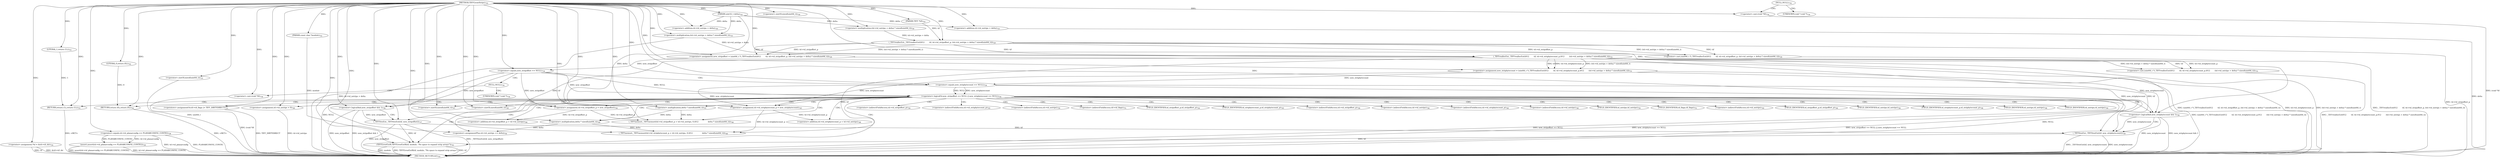 digraph "TIFFGrowStrips" {  
"32417" [label = <(METHOD,TIFFGrowStrips)<SUB>722</SUB>> ]
"32563" [label = <(METHOD_RETURN,int)<SUB>722</SUB>> ]
"32418" [label = <(PARAM,TIFF *tif)<SUB>722</SUB>> ]
"32419" [label = <(PARAM,uint32_t delta)<SUB>722</SUB>> ]
"32420" [label = <(PARAM,const char *module)<SUB>722</SUB>> ]
"32423" [label = <(&lt;operator&gt;.assignment,*td = &amp;tif-&gt;tif_dir)<SUB>724</SUB>> ]
"32431" [label = <(assert,assert(td-&gt;td_planarconfig == PLANARCONFIG_CONTIG))<SUB>728</SUB>> ]
"32437" [label = <(&lt;operator&gt;.assignment,new_stripoffset = (uint64_t *)_TIFFreallocExt(\012        tif, td-&gt;td_stripoffset_p, (td-&gt;td_nstrips + delta) * sizeof(uint64_t)))<SUB>729</SUB>> ]
"32454" [label = <(&lt;operator&gt;.assignment,new_stripbytecount = (uint64_t *)_TIFFreallocExt(\012        tif, td-&gt;td_stripbytecount_p,\012        (td-&gt;td_nstrips + delta) * sizeof(uint64_t)))<SUB>731</SUB>> ]
"32515" [label = <(&lt;operator&gt;.assignment,td-&gt;td_stripoffset_p = new_stripoffset)<SUB>744</SUB>> ]
"32520" [label = <(&lt;operator&gt;.assignment,td-&gt;td_stripbytecount_p = new_stripbytecount)<SUB>745</SUB>> ]
"32525" [label = <(_TIFFmemset,_TIFFmemset(td-&gt;td_stripoffset_p + td-&gt;td_nstrips, 0,\012                delta * sizeof(uint64_t)))<SUB>746</SUB>> ]
"32538" [label = <(_TIFFmemset,_TIFFmemset(td-&gt;td_stripbytecount_p + td-&gt;td_nstrips, 0,\012                delta * sizeof(uint64_t)))<SUB>748</SUB>> ]
"32551" [label = <(&lt;operator&gt;.assignmentPlus,td-&gt;td_nstrips += delta)<SUB>750</SUB>> ]
"32556" [label = <(&lt;operators&gt;.assignmentOr,tif-&gt;tif_flags |= TIFF_DIRTYDIRECT)<SUB>751</SUB>> ]
"32561" [label = <(RETURN,return (1);,return (1);)<SUB>753</SUB>> ]
"32472" [label = <(&lt;operator&gt;.logicalOr,new_stripoffset == NULL || new_stripbytecount == NULL)<SUB>734</SUB>> ]
"32562" [label = <(LITERAL,1,return (1);)<SUB>753</SUB>> ]
"32432" [label = <(&lt;operator&gt;.equals,td-&gt;td_planarconfig == PLANARCONFIG_CONTIG)<SUB>728</SUB>> ]
"32439" [label = <(&lt;operator&gt;.cast,(uint64_t *)_TIFFreallocExt(\012        tif, td-&gt;td_stripoffset_p, (td-&gt;td_nstrips + delta) * sizeof(uint64_t)))<SUB>729</SUB>> ]
"32456" [label = <(&lt;operator&gt;.cast,(uint64_t *)_TIFFreallocExt(\012        tif, td-&gt;td_stripbytecount_p,\012        (td-&gt;td_nstrips + delta) * sizeof(uint64_t)))<SUB>731</SUB>> ]
"32504" [label = <(&lt;operator&gt;.assignment,td-&gt;td_nstrips = 0)<SUB>740</SUB>> ]
"32509" [label = <(TIFFErrorExtR,TIFFErrorExtR(tif, module, &quot;No space to expand strip arrays&quot;))<SUB>741</SUB>> ]
"32513" [label = <(RETURN,return (0);,return (0);)<SUB>742</SUB>> ]
"32526" [label = <(&lt;operator&gt;.addition,td-&gt;td_stripoffset_p + td-&gt;td_nstrips)<SUB>746</SUB>> ]
"32534" [label = <(&lt;operator&gt;.multiplication,delta * sizeof(uint64_t))<SUB>747</SUB>> ]
"32539" [label = <(&lt;operator&gt;.addition,td-&gt;td_stripbytecount_p + td-&gt;td_nstrips)<SUB>748</SUB>> ]
"32547" [label = <(&lt;operator&gt;.multiplication,delta * sizeof(uint64_t))<SUB>749</SUB>> ]
"32441" [label = <(_TIFFreallocExt,_TIFFreallocExt(\012        tif, td-&gt;td_stripoffset_p, (td-&gt;td_nstrips + delta) * sizeof(uint64_t)))<SUB>729</SUB>> ]
"32458" [label = <(_TIFFreallocExt,_TIFFreallocExt(\012        tif, td-&gt;td_stripbytecount_p,\012        (td-&gt;td_nstrips + delta) * sizeof(uint64_t)))<SUB>731</SUB>> ]
"32473" [label = <(&lt;operator&gt;.equals,new_stripoffset == NULL)<SUB>734</SUB>> ]
"32480" [label = <(&lt;operator&gt;.equals,new_stripbytecount == NULL)<SUB>734</SUB>> ]
"32489" [label = <(&lt;operator&gt;.logicalAnd,new_stripoffset &amp;&amp; 1)<SUB>736</SUB>> ]
"32497" [label = <(&lt;operator&gt;.logicalAnd,new_stripbytecount &amp;&amp; 1)<SUB>738</SUB>> ]
"32514" [label = <(LITERAL,0,return (0);)<SUB>742</SUB>> ]
"32536" [label = <(&lt;operator&gt;.sizeOf,sizeof(uint64_t))<SUB>747</SUB>> ]
"32549" [label = <(&lt;operator&gt;.sizeOf,sizeof(uint64_t))<SUB>749</SUB>> ]
"32446" [label = <(&lt;operator&gt;.multiplication,(td-&gt;td_nstrips + delta) * sizeof(uint64_t))<SUB>730</SUB>> ]
"32463" [label = <(&lt;operator&gt;.multiplication,(td-&gt;td_nstrips + delta) * sizeof(uint64_t))<SUB>733</SUB>> ]
"32493" [label = <(_TIFFfreeExt,_TIFFfreeExt(tif, new_stripoffset))<SUB>737</SUB>> ]
"32501" [label = <(_TIFFfreeExt,_TIFFfreeExt(tif, new_stripbytecount))<SUB>739</SUB>> ]
"32447" [label = <(&lt;operator&gt;.addition,td-&gt;td_nstrips + delta)<SUB>730</SUB>> ]
"32452" [label = <(&lt;operator&gt;.sizeOf,sizeof(uint64_t))<SUB>730</SUB>> ]
"32464" [label = <(&lt;operator&gt;.addition,td-&gt;td_nstrips + delta)<SUB>733</SUB>> ]
"32469" [label = <(&lt;operator&gt;.sizeOf,sizeof(uint64_t))<SUB>733</SUB>> ]
"32477" [label = <(&lt;operator&gt;.cast,(void *)0)<SUB>734</SUB>> ]
"32484" [label = <(&lt;operator&gt;.cast,(void *)0)<SUB>734</SUB>> ]
"32516" [label = <(&lt;operator&gt;.indirectFieldAccess,td-&gt;td_stripoffset_p)<SUB>744</SUB>> ]
"32521" [label = <(&lt;operator&gt;.indirectFieldAccess,td-&gt;td_stripbytecount_p)<SUB>745</SUB>> ]
"32552" [label = <(&lt;operator&gt;.indirectFieldAccess,td-&gt;td_nstrips)<SUB>750</SUB>> ]
"32557" [label = <(&lt;operator&gt;.indirectFieldAccess,tif-&gt;tif_flags)<SUB>751</SUB>> ]
"32518" [label = <(FIELD_IDENTIFIER,td_stripoffset_p,td_stripoffset_p)<SUB>744</SUB>> ]
"32523" [label = <(FIELD_IDENTIFIER,td_stripbytecount_p,td_stripbytecount_p)<SUB>745</SUB>> ]
"32527" [label = <(&lt;operator&gt;.indirectFieldAccess,td-&gt;td_stripoffset_p)<SUB>746</SUB>> ]
"32530" [label = <(&lt;operator&gt;.indirectFieldAccess,td-&gt;td_nstrips)<SUB>746</SUB>> ]
"32540" [label = <(&lt;operator&gt;.indirectFieldAccess,td-&gt;td_stripbytecount_p)<SUB>748</SUB>> ]
"32543" [label = <(&lt;operator&gt;.indirectFieldAccess,td-&gt;td_nstrips)<SUB>748</SUB>> ]
"32554" [label = <(FIELD_IDENTIFIER,td_nstrips,td_nstrips)<SUB>750</SUB>> ]
"32559" [label = <(FIELD_IDENTIFIER,tif_flags,tif_flags)<SUB>751</SUB>> ]
"32475" [label = <(NULL,NULL)<SUB>734</SUB>> ]
"32482" [label = <(NULL,NULL)<SUB>734</SUB>> ]
"32505" [label = <(&lt;operator&gt;.indirectFieldAccess,td-&gt;td_nstrips)<SUB>740</SUB>> ]
"32529" [label = <(FIELD_IDENTIFIER,td_stripoffset_p,td_stripoffset_p)<SUB>746</SUB>> ]
"32532" [label = <(FIELD_IDENTIFIER,td_nstrips,td_nstrips)<SUB>746</SUB>> ]
"32542" [label = <(FIELD_IDENTIFIER,td_stripbytecount_p,td_stripbytecount_p)<SUB>748</SUB>> ]
"32545" [label = <(FIELD_IDENTIFIER,td_nstrips,td_nstrips)<SUB>748</SUB>> ]
"32507" [label = <(FIELD_IDENTIFIER,td_nstrips,td_nstrips)<SUB>740</SUB>> ]
"32478" [label = <(UNKNOWN,void *,void *)<SUB>734</SUB>> ]
"32485" [label = <(UNKNOWN,void *,void *)<SUB>734</SUB>> ]
  "32561" -> "32563"  [ label = "DDG: &lt;RET&gt;"] 
  "32513" -> "32563"  [ label = "DDG: &lt;RET&gt;"] 
  "32423" -> "32563"  [ label = "DDG: td"] 
  "32423" -> "32563"  [ label = "DDG: &amp;tif-&gt;tif_dir"] 
  "32432" -> "32563"  [ label = "DDG: td-&gt;td_planarconfig"] 
  "32431" -> "32563"  [ label = "DDG: td-&gt;td_planarconfig == PLANARCONFIG_CONTIG"] 
  "32431" -> "32563"  [ label = "DDG: assert(td-&gt;td_planarconfig == PLANARCONFIG_CONTIG)"] 
  "32441" -> "32563"  [ label = "DDG: td-&gt;td_stripoffset_p"] 
  "32439" -> "32563"  [ label = "DDG: _TIFFreallocExt(\012        tif, td-&gt;td_stripoffset_p, (td-&gt;td_nstrips + delta) * sizeof(uint64_t))"] 
  "32437" -> "32563"  [ label = "DDG: (uint64_t *)_TIFFreallocExt(\012        tif, td-&gt;td_stripoffset_p, (td-&gt;td_nstrips + delta) * sizeof(uint64_t))"] 
  "32458" -> "32563"  [ label = "DDG: td-&gt;td_stripbytecount_p"] 
  "32464" -> "32563"  [ label = "DDG: delta"] 
  "32463" -> "32563"  [ label = "DDG: td-&gt;td_nstrips + delta"] 
  "32469" -> "32563"  [ label = "DDG: uint64_t"] 
  "32458" -> "32563"  [ label = "DDG: (td-&gt;td_nstrips + delta) * sizeof(uint64_t)"] 
  "32456" -> "32563"  [ label = "DDG: _TIFFreallocExt(\012        tif, td-&gt;td_stripbytecount_p,\012        (td-&gt;td_nstrips + delta) * sizeof(uint64_t))"] 
  "32454" -> "32563"  [ label = "DDG: (uint64_t *)_TIFFreallocExt(\012        tif, td-&gt;td_stripbytecount_p,\012        (td-&gt;td_nstrips + delta) * sizeof(uint64_t))"] 
  "32473" -> "32563"  [ label = "DDG: NULL"] 
  "32477" -> "32563"  [ label = "DDG: (void *)0"] 
  "32472" -> "32563"  [ label = "DDG: new_stripoffset == NULL"] 
  "32480" -> "32563"  [ label = "DDG: NULL"] 
  "32484" -> "32563"  [ label = "DDG: (void *)0"] 
  "32472" -> "32563"  [ label = "DDG: new_stripbytecount == NULL"] 
  "32472" -> "32563"  [ label = "DDG: new_stripoffset == NULL || new_stripbytecount == NULL"] 
  "32489" -> "32563"  [ label = "DDG: new_stripoffset"] 
  "32489" -> "32563"  [ label = "DDG: new_stripoffset &amp;&amp; 1"] 
  "32493" -> "32563"  [ label = "DDG: new_stripoffset"] 
  "32493" -> "32563"  [ label = "DDG: _TIFFfreeExt(tif, new_stripoffset)"] 
  "32497" -> "32563"  [ label = "DDG: new_stripbytecount"] 
  "32497" -> "32563"  [ label = "DDG: new_stripbytecount &amp;&amp; 1"] 
  "32501" -> "32563"  [ label = "DDG: new_stripbytecount"] 
  "32501" -> "32563"  [ label = "DDG: _TIFFfreeExt(tif, new_stripbytecount)"] 
  "32504" -> "32563"  [ label = "DDG: td-&gt;td_nstrips"] 
  "32509" -> "32563"  [ label = "DDG: tif"] 
  "32509" -> "32563"  [ label = "DDG: module"] 
  "32509" -> "32563"  [ label = "DDG: TIFFErrorExtR(tif, module, &quot;No space to expand strip arrays&quot;)"] 
  "32432" -> "32563"  [ label = "DDG: PLANARCONFIG_CONTIG"] 
  "32556" -> "32563"  [ label = "DDG: TIFF_DIRTYDIRECT"] 
  "32417" -> "32418"  [ label = "DDG: "] 
  "32417" -> "32419"  [ label = "DDG: "] 
  "32417" -> "32420"  [ label = "DDG: "] 
  "32441" -> "32437"  [ label = "DDG: tif"] 
  "32441" -> "32437"  [ label = "DDG: td-&gt;td_stripoffset_p"] 
  "32441" -> "32437"  [ label = "DDG: (td-&gt;td_nstrips + delta) * sizeof(uint64_t)"] 
  "32458" -> "32454"  [ label = "DDG: tif"] 
  "32458" -> "32454"  [ label = "DDG: td-&gt;td_stripbytecount_p"] 
  "32458" -> "32454"  [ label = "DDG: (td-&gt;td_nstrips + delta) * sizeof(uint64_t)"] 
  "32473" -> "32515"  [ label = "DDG: new_stripoffset"] 
  "32417" -> "32515"  [ label = "DDG: "] 
  "32454" -> "32520"  [ label = "DDG: new_stripbytecount"] 
  "32480" -> "32520"  [ label = "DDG: new_stripbytecount"] 
  "32417" -> "32520"  [ label = "DDG: "] 
  "32547" -> "32551"  [ label = "DDG: delta"] 
  "32417" -> "32551"  [ label = "DDG: "] 
  "32417" -> "32556"  [ label = "DDG: "] 
  "32562" -> "32561"  [ label = "DDG: 1"] 
  "32417" -> "32561"  [ label = "DDG: "] 
  "32417" -> "32423"  [ label = "DDG: "] 
  "32432" -> "32431"  [ label = "DDG: td-&gt;td_planarconfig"] 
  "32432" -> "32431"  [ label = "DDG: PLANARCONFIG_CONTIG"] 
  "32417" -> "32437"  [ label = "DDG: "] 
  "32417" -> "32454"  [ label = "DDG: "] 
  "32515" -> "32525"  [ label = "DDG: td-&gt;td_stripoffset_p"] 
  "32417" -> "32525"  [ label = "DDG: "] 
  "32534" -> "32525"  [ label = "DDG: delta"] 
  "32520" -> "32538"  [ label = "DDG: td-&gt;td_stripbytecount_p"] 
  "32417" -> "32538"  [ label = "DDG: "] 
  "32547" -> "32538"  [ label = "DDG: delta"] 
  "32417" -> "32562"  [ label = "DDG: "] 
  "32417" -> "32432"  [ label = "DDG: "] 
  "32441" -> "32439"  [ label = "DDG: tif"] 
  "32441" -> "32439"  [ label = "DDG: td-&gt;td_stripoffset_p"] 
  "32441" -> "32439"  [ label = "DDG: (td-&gt;td_nstrips + delta) * sizeof(uint64_t)"] 
  "32458" -> "32456"  [ label = "DDG: tif"] 
  "32458" -> "32456"  [ label = "DDG: td-&gt;td_stripbytecount_p"] 
  "32458" -> "32456"  [ label = "DDG: (td-&gt;td_nstrips + delta) * sizeof(uint64_t)"] 
  "32473" -> "32472"  [ label = "DDG: new_stripoffset"] 
  "32473" -> "32472"  [ label = "DDG: NULL"] 
  "32480" -> "32472"  [ label = "DDG: new_stripbytecount"] 
  "32480" -> "32472"  [ label = "DDG: NULL"] 
  "32417" -> "32504"  [ label = "DDG: "] 
  "32514" -> "32513"  [ label = "DDG: 0"] 
  "32417" -> "32513"  [ label = "DDG: "] 
  "32515" -> "32526"  [ label = "DDG: td-&gt;td_stripoffset_p"] 
  "32417" -> "32534"  [ label = "DDG: "] 
  "32419" -> "32534"  [ label = "DDG: delta"] 
  "32520" -> "32539"  [ label = "DDG: td-&gt;td_stripbytecount_p"] 
  "32534" -> "32547"  [ label = "DDG: delta"] 
  "32417" -> "32547"  [ label = "DDG: "] 
  "32418" -> "32441"  [ label = "DDG: tif"] 
  "32417" -> "32441"  [ label = "DDG: "] 
  "32446" -> "32441"  [ label = "DDG: td-&gt;td_nstrips + delta"] 
  "32441" -> "32458"  [ label = "DDG: tif"] 
  "32417" -> "32458"  [ label = "DDG: "] 
  "32463" -> "32458"  [ label = "DDG: td-&gt;td_nstrips + delta"] 
  "32437" -> "32473"  [ label = "DDG: new_stripoffset"] 
  "32417" -> "32473"  [ label = "DDG: "] 
  "32454" -> "32480"  [ label = "DDG: new_stripbytecount"] 
  "32417" -> "32480"  [ label = "DDG: "] 
  "32458" -> "32509"  [ label = "DDG: tif"] 
  "32493" -> "32509"  [ label = "DDG: tif"] 
  "32501" -> "32509"  [ label = "DDG: tif"] 
  "32417" -> "32509"  [ label = "DDG: "] 
  "32420" -> "32509"  [ label = "DDG: module"] 
  "32417" -> "32514"  [ label = "DDG: "] 
  "32417" -> "32536"  [ label = "DDG: "] 
  "32417" -> "32549"  [ label = "DDG: "] 
  "32419" -> "32446"  [ label = "DDG: delta"] 
  "32417" -> "32446"  [ label = "DDG: "] 
  "32417" -> "32463"  [ label = "DDG: "] 
  "32419" -> "32463"  [ label = "DDG: delta"] 
  "32473" -> "32489"  [ label = "DDG: new_stripoffset"] 
  "32417" -> "32489"  [ label = "DDG: "] 
  "32454" -> "32497"  [ label = "DDG: new_stripbytecount"] 
  "32480" -> "32497"  [ label = "DDG: new_stripbytecount"] 
  "32417" -> "32497"  [ label = "DDG: "] 
  "32419" -> "32447"  [ label = "DDG: delta"] 
  "32417" -> "32447"  [ label = "DDG: "] 
  "32417" -> "32452"  [ label = "DDG: "] 
  "32417" -> "32464"  [ label = "DDG: "] 
  "32419" -> "32464"  [ label = "DDG: delta"] 
  "32417" -> "32469"  [ label = "DDG: "] 
  "32417" -> "32477"  [ label = "DDG: "] 
  "32417" -> "32484"  [ label = "DDG: "] 
  "32458" -> "32493"  [ label = "DDG: tif"] 
  "32417" -> "32493"  [ label = "DDG: "] 
  "32489" -> "32493"  [ label = "DDG: new_stripoffset"] 
  "32458" -> "32501"  [ label = "DDG: tif"] 
  "32493" -> "32501"  [ label = "DDG: tif"] 
  "32417" -> "32501"  [ label = "DDG: "] 
  "32497" -> "32501"  [ label = "DDG: new_stripbytecount"] 
  "32472" -> "32536"  [ label = "CDG: "] 
  "32472" -> "32489"  [ label = "CDG: "] 
  "32472" -> "32523"  [ label = "CDG: "] 
  "32472" -> "32545"  [ label = "CDG: "] 
  "32472" -> "32518"  [ label = "CDG: "] 
  "32472" -> "32520"  [ label = "CDG: "] 
  "32472" -> "32504"  [ label = "CDG: "] 
  "32472" -> "32543"  [ label = "CDG: "] 
  "32472" -> "32551"  [ label = "CDG: "] 
  "32472" -> "32557"  [ label = "CDG: "] 
  "32472" -> "32559"  [ label = "CDG: "] 
  "32472" -> "32554"  [ label = "CDG: "] 
  "32472" -> "32549"  [ label = "CDG: "] 
  "32472" -> "32539"  [ label = "CDG: "] 
  "32472" -> "32525"  [ label = "CDG: "] 
  "32472" -> "32542"  [ label = "CDG: "] 
  "32472" -> "32497"  [ label = "CDG: "] 
  "32472" -> "32540"  [ label = "CDG: "] 
  "32472" -> "32513"  [ label = "CDG: "] 
  "32472" -> "32529"  [ label = "CDG: "] 
  "32472" -> "32521"  [ label = "CDG: "] 
  "32472" -> "32527"  [ label = "CDG: "] 
  "32472" -> "32538"  [ label = "CDG: "] 
  "32472" -> "32507"  [ label = "CDG: "] 
  "32472" -> "32532"  [ label = "CDG: "] 
  "32472" -> "32534"  [ label = "CDG: "] 
  "32472" -> "32530"  [ label = "CDG: "] 
  "32472" -> "32561"  [ label = "CDG: "] 
  "32472" -> "32556"  [ label = "CDG: "] 
  "32472" -> "32547"  [ label = "CDG: "] 
  "32472" -> "32552"  [ label = "CDG: "] 
  "32472" -> "32509"  [ label = "CDG: "] 
  "32472" -> "32505"  [ label = "CDG: "] 
  "32472" -> "32515"  [ label = "CDG: "] 
  "32472" -> "32516"  [ label = "CDG: "] 
  "32472" -> "32526"  [ label = "CDG: "] 
  "32473" -> "32482"  [ label = "CDG: "] 
  "32473" -> "32480"  [ label = "CDG: "] 
  "32475" -> "32478"  [ label = "CDG: "] 
  "32475" -> "32477"  [ label = "CDG: "] 
  "32482" -> "32484"  [ label = "CDG: "] 
  "32482" -> "32485"  [ label = "CDG: "] 
  "32489" -> "32493"  [ label = "CDG: "] 
  "32497" -> "32501"  [ label = "CDG: "] 
}
